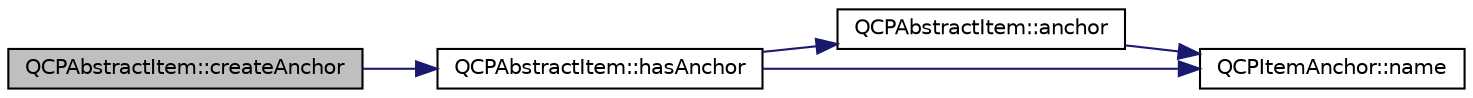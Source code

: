 digraph "QCPAbstractItem::createAnchor"
{
 // LATEX_PDF_SIZE
  edge [fontname="Helvetica",fontsize="10",labelfontname="Helvetica",labelfontsize="10"];
  node [fontname="Helvetica",fontsize="10",shape=record];
  rankdir="LR";
  Node1 [label="QCPAbstractItem::createAnchor",height=0.2,width=0.4,color="black", fillcolor="grey75", style="filled", fontcolor="black",tooltip=" "];
  Node1 -> Node2 [color="midnightblue",fontsize="10",style="solid",fontname="Helvetica"];
  Node2 [label="QCPAbstractItem::hasAnchor",height=0.2,width=0.4,color="black", fillcolor="white", style="filled",URL="$classQCPAbstractItem.html#a84914f4516f9b38ef0bd89eafe3dbda7",tooltip=" "];
  Node2 -> Node3 [color="midnightblue",fontsize="10",style="solid",fontname="Helvetica"];
  Node3 [label="QCPAbstractItem::anchor",height=0.2,width=0.4,color="black", fillcolor="white", style="filled",URL="$classQCPAbstractItem.html#a139c255ea8831642fac91748e29a5adb",tooltip=" "];
  Node3 -> Node4 [color="midnightblue",fontsize="10",style="solid",fontname="Helvetica"];
  Node4 [label="QCPItemAnchor::name",height=0.2,width=0.4,color="black", fillcolor="white", style="filled",URL="$classQCPItemAnchor.html#aad37cdf5a3f63428f61be739014e212e",tooltip=" "];
  Node2 -> Node4 [color="midnightblue",fontsize="10",style="solid",fontname="Helvetica"];
}

